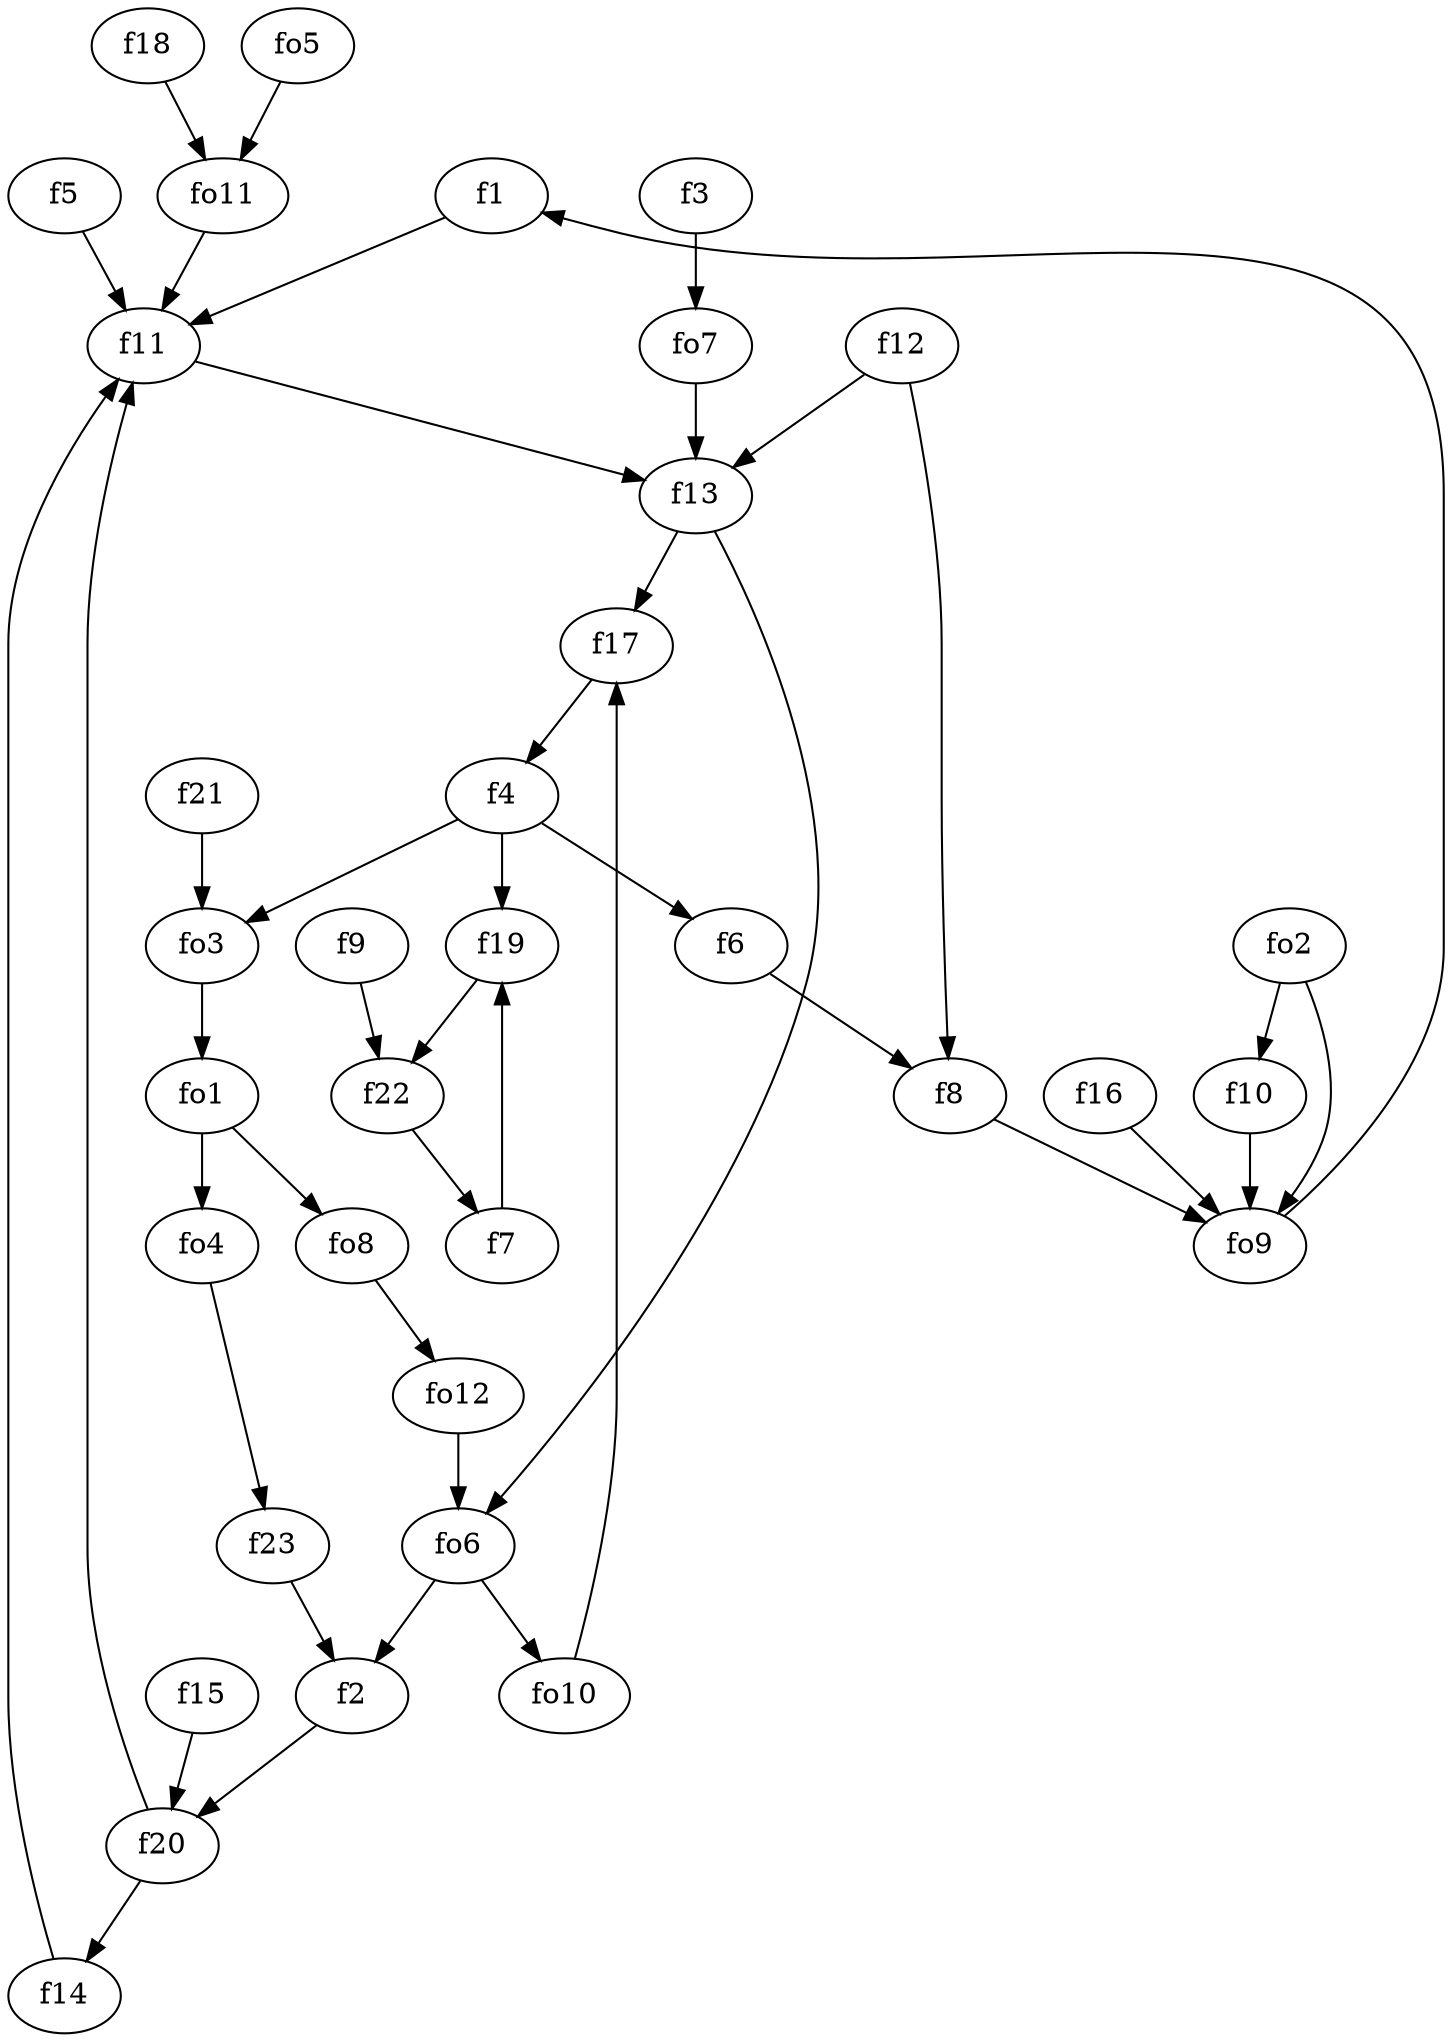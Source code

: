 strict digraph  {
f1;
f2;
f3;
f4;
f5;
f6;
f7;
f8;
f9;
f10;
f11;
f12;
f13;
f14;
f15;
f16;
f17;
f18;
f19;
f20;
f21;
f22;
f23;
fo1;
fo2;
fo3;
fo4;
fo5;
fo6;
fo7;
fo8;
fo9;
fo10;
fo11;
fo12;
f1 -> f11  [weight=2];
f2 -> f20  [weight=2];
f3 -> fo7  [weight=2];
f4 -> fo3  [weight=2];
f4 -> f6  [weight=2];
f4 -> f19  [weight=2];
f5 -> f11  [weight=2];
f6 -> f8  [weight=2];
f7 -> f19  [weight=2];
f8 -> fo9  [weight=2];
f9 -> f22  [weight=2];
f10 -> fo9  [weight=2];
f11 -> f13  [weight=2];
f12 -> f8  [weight=2];
f12 -> f13  [weight=2];
f13 -> fo6  [weight=2];
f13 -> f17  [weight=2];
f14 -> f11  [weight=2];
f15 -> f20  [weight=2];
f16 -> fo9  [weight=2];
f17 -> f4  [weight=2];
f18 -> fo11  [weight=2];
f19 -> f22  [weight=2];
f20 -> f11  [weight=2];
f20 -> f14  [weight=2];
f21 -> fo3  [weight=2];
f22 -> f7  [weight=2];
f23 -> f2  [weight=2];
fo1 -> fo8  [weight=2];
fo1 -> fo4  [weight=2];
fo2 -> f10  [weight=2];
fo2 -> fo9  [weight=2];
fo3 -> fo1  [weight=2];
fo4 -> f23  [weight=2];
fo5 -> fo11  [weight=2];
fo6 -> fo10  [weight=2];
fo6 -> f2  [weight=2];
fo7 -> f13  [weight=2];
fo8 -> fo12  [weight=2];
fo9 -> f1  [weight=2];
fo10 -> f17  [weight=2];
fo11 -> f11  [weight=2];
fo12 -> fo6  [weight=2];
}
